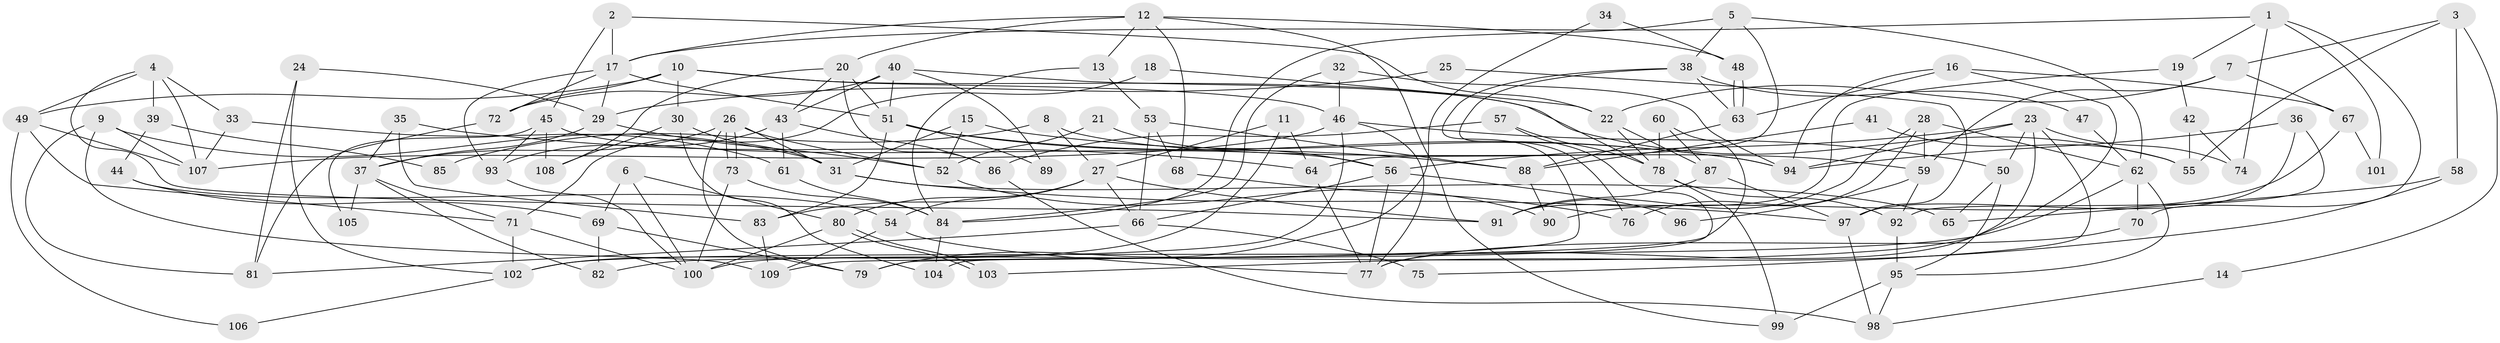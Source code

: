 // Generated by graph-tools (version 1.1) at 2025/26/03/09/25 03:26:22]
// undirected, 109 vertices, 218 edges
graph export_dot {
graph [start="1"]
  node [color=gray90,style=filled];
  1;
  2;
  3;
  4;
  5;
  6;
  7;
  8;
  9;
  10;
  11;
  12;
  13;
  14;
  15;
  16;
  17;
  18;
  19;
  20;
  21;
  22;
  23;
  24;
  25;
  26;
  27;
  28;
  29;
  30;
  31;
  32;
  33;
  34;
  35;
  36;
  37;
  38;
  39;
  40;
  41;
  42;
  43;
  44;
  45;
  46;
  47;
  48;
  49;
  50;
  51;
  52;
  53;
  54;
  55;
  56;
  57;
  58;
  59;
  60;
  61;
  62;
  63;
  64;
  65;
  66;
  67;
  68;
  69;
  70;
  71;
  72;
  73;
  74;
  75;
  76;
  77;
  78;
  79;
  80;
  81;
  82;
  83;
  84;
  85;
  86;
  87;
  88;
  89;
  90;
  91;
  92;
  93;
  94;
  95;
  96;
  97;
  98;
  99;
  100;
  101;
  102;
  103;
  104;
  105;
  106;
  107;
  108;
  109;
  1 -- 70;
  1 -- 17;
  1 -- 19;
  1 -- 74;
  1 -- 101;
  2 -- 17;
  2 -- 45;
  2 -- 22;
  3 -- 55;
  3 -- 7;
  3 -- 14;
  3 -- 58;
  4 -- 91;
  4 -- 49;
  4 -- 33;
  4 -- 39;
  4 -- 107;
  5 -- 84;
  5 -- 62;
  5 -- 38;
  5 -- 64;
  6 -- 80;
  6 -- 100;
  6 -- 69;
  7 -- 67;
  7 -- 22;
  7 -- 59;
  8 -- 59;
  8 -- 27;
  8 -- 85;
  9 -- 107;
  9 -- 31;
  9 -- 81;
  9 -- 109;
  10 -- 46;
  10 -- 72;
  10 -- 30;
  10 -- 49;
  10 -- 55;
  11 -- 64;
  11 -- 27;
  11 -- 102;
  12 -- 17;
  12 -- 13;
  12 -- 20;
  12 -- 48;
  12 -- 68;
  12 -- 99;
  13 -- 84;
  13 -- 53;
  14 -- 98;
  15 -- 31;
  15 -- 52;
  15 -- 94;
  16 -- 100;
  16 -- 94;
  16 -- 63;
  16 -- 67;
  17 -- 29;
  17 -- 93;
  17 -- 51;
  17 -- 72;
  18 -- 22;
  18 -- 71;
  19 -- 91;
  19 -- 42;
  20 -- 51;
  20 -- 43;
  20 -- 86;
  20 -- 108;
  21 -- 56;
  21 -- 52;
  22 -- 78;
  22 -- 87;
  23 -- 94;
  23 -- 77;
  23 -- 50;
  23 -- 56;
  23 -- 74;
  23 -- 75;
  24 -- 81;
  24 -- 102;
  24 -- 29;
  25 -- 29;
  25 -- 97;
  26 -- 73;
  26 -- 73;
  26 -- 31;
  26 -- 37;
  26 -- 52;
  26 -- 79;
  27 -- 91;
  27 -- 54;
  27 -- 66;
  27 -- 80;
  27 -- 83;
  28 -- 59;
  28 -- 76;
  28 -- 62;
  28 -- 91;
  29 -- 37;
  29 -- 52;
  30 -- 104;
  30 -- 31;
  30 -- 108;
  31 -- 97;
  31 -- 65;
  32 -- 94;
  32 -- 46;
  32 -- 84;
  33 -- 107;
  33 -- 61;
  34 -- 79;
  34 -- 48;
  35 -- 83;
  35 -- 64;
  35 -- 37;
  36 -- 94;
  36 -- 92;
  36 -- 97;
  37 -- 71;
  37 -- 82;
  37 -- 105;
  38 -- 63;
  38 -- 47;
  38 -- 76;
  38 -- 79;
  39 -- 44;
  39 -- 85;
  40 -- 43;
  40 -- 72;
  40 -- 51;
  40 -- 78;
  40 -- 89;
  41 -- 88;
  41 -- 55;
  42 -- 74;
  42 -- 55;
  43 -- 61;
  43 -- 86;
  43 -- 93;
  44 -- 69;
  44 -- 54;
  45 -- 93;
  45 -- 108;
  45 -- 56;
  45 -- 105;
  46 -- 82;
  46 -- 50;
  46 -- 77;
  46 -- 107;
  47 -- 62;
  48 -- 63;
  48 -- 63;
  49 -- 107;
  49 -- 71;
  49 -- 106;
  50 -- 95;
  50 -- 65;
  51 -- 83;
  51 -- 88;
  51 -- 89;
  51 -- 94;
  52 -- 90;
  53 -- 88;
  53 -- 66;
  53 -- 68;
  54 -- 109;
  54 -- 77;
  56 -- 66;
  56 -- 77;
  56 -- 96;
  57 -- 86;
  57 -- 78;
  57 -- 104;
  58 -- 65;
  58 -- 103;
  59 -- 92;
  59 -- 96;
  60 -- 109;
  60 -- 87;
  60 -- 78;
  61 -- 84;
  62 -- 102;
  62 -- 70;
  62 -- 95;
  63 -- 88;
  64 -- 77;
  66 -- 75;
  66 -- 81;
  67 -- 90;
  67 -- 101;
  68 -- 76;
  69 -- 79;
  69 -- 82;
  70 -- 77;
  71 -- 100;
  71 -- 102;
  72 -- 81;
  73 -- 100;
  73 -- 84;
  78 -- 92;
  78 -- 99;
  80 -- 103;
  80 -- 103;
  80 -- 100;
  83 -- 109;
  84 -- 104;
  86 -- 98;
  87 -- 97;
  87 -- 91;
  88 -- 90;
  92 -- 95;
  93 -- 100;
  95 -- 99;
  95 -- 98;
  97 -- 98;
  102 -- 106;
}
